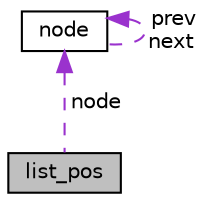 digraph "list_pos"
{
 // LATEX_PDF_SIZE
  edge [fontname="Helvetica",fontsize="10",labelfontname="Helvetica",labelfontsize="10"];
  node [fontname="Helvetica",fontsize="10",shape=record];
  Node1 [label="list_pos",height=0.2,width=0.4,color="black", fillcolor="grey75", style="filled", fontcolor="black",tooltip=" "];
  Node2 -> Node1 [dir="back",color="darkorchid3",fontsize="10",style="dashed",label=" node" ];
  Node2 [label="node",height=0.2,width=0.4,color="black", fillcolor="white", style="filled",URL="$structnode.html",tooltip=" "];
  Node2 -> Node2 [dir="back",color="darkorchid3",fontsize="10",style="dashed",label=" prev\nnext" ];
}
